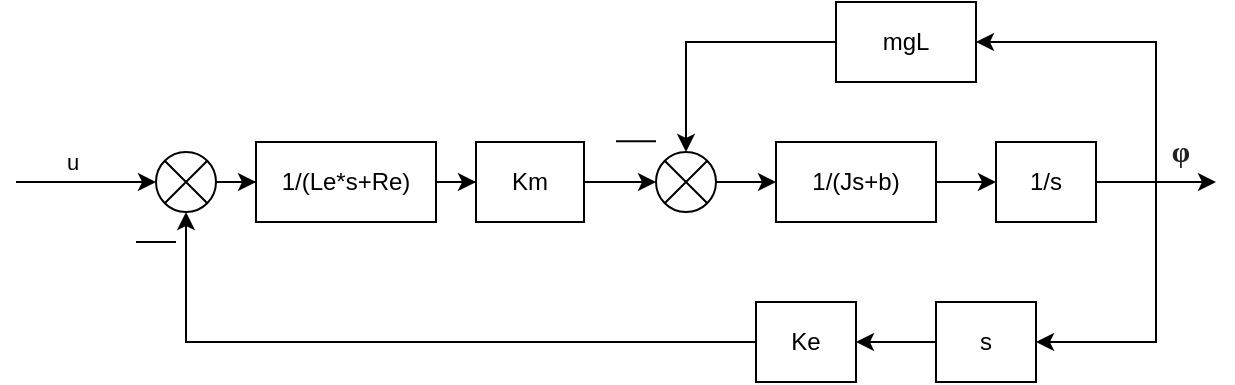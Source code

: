 <mxfile version="24.7.10">
  <diagram name="Страница — 1" id="BIMPoZ7FthZSNeVOD0RZ">
    <mxGraphModel dx="691" dy="403" grid="1" gridSize="10" guides="1" tooltips="1" connect="1" arrows="1" fold="1" page="1" pageScale="1" pageWidth="827" pageHeight="1169" math="0" shadow="0">
      <root>
        <mxCell id="0" />
        <mxCell id="1" parent="0" />
        <mxCell id="19c8bl-oHRU6IFj73Oaz-30" value="" style="group" parent="1" vertex="1" connectable="0">
          <mxGeometry x="130" y="140" width="600" height="190" as="geometry" />
        </mxCell>
        <mxCell id="19c8bl-oHRU6IFj73Oaz-9" value="" style="edgeStyle=orthogonalEdgeStyle;rounded=0;orthogonalLoop=1;jettySize=auto;html=1;" parent="19c8bl-oHRU6IFj73Oaz-30" source="19c8bl-oHRU6IFj73Oaz-1" target="19c8bl-oHRU6IFj73Oaz-8" edge="1">
          <mxGeometry relative="1" as="geometry" />
        </mxCell>
        <mxCell id="19c8bl-oHRU6IFj73Oaz-1" value="1/(Le*s+Re)" style="rounded=0;whiteSpace=wrap;html=1;" parent="19c8bl-oHRU6IFj73Oaz-30" vertex="1">
          <mxGeometry x="120" y="70" width="90" height="40" as="geometry" />
        </mxCell>
        <mxCell id="19c8bl-oHRU6IFj73Oaz-3" value="" style="edgeStyle=orthogonalEdgeStyle;rounded=0;orthogonalLoop=1;jettySize=auto;html=1;" parent="19c8bl-oHRU6IFj73Oaz-30" source="19c8bl-oHRU6IFj73Oaz-2" target="19c8bl-oHRU6IFj73Oaz-1" edge="1">
          <mxGeometry relative="1" as="geometry" />
        </mxCell>
        <mxCell id="19c8bl-oHRU6IFj73Oaz-2" value="" style="shape=sumEllipse;perimeter=ellipsePerimeter;whiteSpace=wrap;html=1;backgroundOutline=1;" parent="19c8bl-oHRU6IFj73Oaz-30" vertex="1">
          <mxGeometry x="70" y="75" width="30" height="30" as="geometry" />
        </mxCell>
        <mxCell id="19c8bl-oHRU6IFj73Oaz-4" value="" style="endArrow=classic;html=1;rounded=0;entryX=0;entryY=0.5;entryDx=0;entryDy=0;" parent="19c8bl-oHRU6IFj73Oaz-30" target="19c8bl-oHRU6IFj73Oaz-2" edge="1">
          <mxGeometry width="50" height="50" relative="1" as="geometry">
            <mxPoint y="90" as="sourcePoint" />
            <mxPoint x="30" y="190" as="targetPoint" />
          </mxGeometry>
        </mxCell>
        <mxCell id="19c8bl-oHRU6IFj73Oaz-7" value="u" style="edgeLabel;html=1;align=center;verticalAlign=middle;resizable=0;points=[];" parent="19c8bl-oHRU6IFj73Oaz-4" vertex="1" connectable="0">
          <mxGeometry x="-0.203" relative="1" as="geometry">
            <mxPoint y="-10" as="offset" />
          </mxGeometry>
        </mxCell>
        <mxCell id="19c8bl-oHRU6IFj73Oaz-11" value="" style="edgeStyle=orthogonalEdgeStyle;rounded=0;orthogonalLoop=1;jettySize=auto;html=1;" parent="19c8bl-oHRU6IFj73Oaz-30" source="19c8bl-oHRU6IFj73Oaz-8" target="19c8bl-oHRU6IFj73Oaz-10" edge="1">
          <mxGeometry relative="1" as="geometry" />
        </mxCell>
        <mxCell id="19c8bl-oHRU6IFj73Oaz-8" value="Km" style="rounded=0;whiteSpace=wrap;html=1;" parent="19c8bl-oHRU6IFj73Oaz-30" vertex="1">
          <mxGeometry x="230" y="70" width="54" height="40" as="geometry" />
        </mxCell>
        <mxCell id="19c8bl-oHRU6IFj73Oaz-13" value="" style="edgeStyle=orthogonalEdgeStyle;rounded=0;orthogonalLoop=1;jettySize=auto;html=1;" parent="19c8bl-oHRU6IFj73Oaz-30" source="19c8bl-oHRU6IFj73Oaz-10" target="19c8bl-oHRU6IFj73Oaz-12" edge="1">
          <mxGeometry relative="1" as="geometry" />
        </mxCell>
        <mxCell id="19c8bl-oHRU6IFj73Oaz-10" value="" style="shape=sumEllipse;perimeter=ellipsePerimeter;whiteSpace=wrap;html=1;backgroundOutline=1;" parent="19c8bl-oHRU6IFj73Oaz-30" vertex="1">
          <mxGeometry x="320" y="75" width="30" height="30" as="geometry" />
        </mxCell>
        <mxCell id="19c8bl-oHRU6IFj73Oaz-15" value="" style="edgeStyle=orthogonalEdgeStyle;rounded=0;orthogonalLoop=1;jettySize=auto;html=1;" parent="19c8bl-oHRU6IFj73Oaz-30" source="19c8bl-oHRU6IFj73Oaz-12" target="19c8bl-oHRU6IFj73Oaz-14" edge="1">
          <mxGeometry relative="1" as="geometry" />
        </mxCell>
        <mxCell id="19c8bl-oHRU6IFj73Oaz-12" value="1/(Js+b)" style="rounded=0;whiteSpace=wrap;html=1;" parent="19c8bl-oHRU6IFj73Oaz-30" vertex="1">
          <mxGeometry x="380" y="70" width="80" height="40" as="geometry" />
        </mxCell>
        <mxCell id="19c8bl-oHRU6IFj73Oaz-14" value="1/s" style="rounded=0;whiteSpace=wrap;html=1;" parent="19c8bl-oHRU6IFj73Oaz-30" vertex="1">
          <mxGeometry x="490" y="70" width="50" height="40" as="geometry" />
        </mxCell>
        <mxCell id="19c8bl-oHRU6IFj73Oaz-18" value="" style="endArrow=classic;html=1;rounded=0;exitX=1;exitY=0.5;exitDx=0;exitDy=0;" parent="19c8bl-oHRU6IFj73Oaz-30" source="19c8bl-oHRU6IFj73Oaz-14" edge="1">
          <mxGeometry width="50" height="50" relative="1" as="geometry">
            <mxPoint x="570" y="90" as="sourcePoint" />
            <mxPoint x="600" y="90" as="targetPoint" />
            <Array as="points">
              <mxPoint x="570" y="90" />
            </Array>
          </mxGeometry>
        </mxCell>
        <mxCell id="19c8bl-oHRU6IFj73Oaz-29" value="&lt;span style=&quot;font-weight: 700; color: rgb(32, 33, 34); font-family: &amp;quot;palatino linotype&amp;quot;, &amp;quot;new athena unicode&amp;quot;, athena, gentium, code2000, serif; font-size: 14.7px; text-align: start; text-wrap: wrap;&quot;&gt;φ&lt;/span&gt;" style="edgeLabel;html=1;align=center;verticalAlign=middle;resizable=0;points=[];" parent="19c8bl-oHRU6IFj73Oaz-18" vertex="1" connectable="0">
          <mxGeometry x="0.389" relative="1" as="geometry">
            <mxPoint y="-15" as="offset" />
          </mxGeometry>
        </mxCell>
        <mxCell id="19c8bl-oHRU6IFj73Oaz-21" style="edgeStyle=orthogonalEdgeStyle;rounded=0;orthogonalLoop=1;jettySize=auto;html=1;entryX=0.5;entryY=0;entryDx=0;entryDy=0;" parent="19c8bl-oHRU6IFj73Oaz-30" source="19c8bl-oHRU6IFj73Oaz-19" target="19c8bl-oHRU6IFj73Oaz-10" edge="1">
          <mxGeometry relative="1" as="geometry" />
        </mxCell>
        <mxCell id="19c8bl-oHRU6IFj73Oaz-19" value="mgL" style="rounded=0;whiteSpace=wrap;html=1;" parent="19c8bl-oHRU6IFj73Oaz-30" vertex="1">
          <mxGeometry x="410" width="70" height="40" as="geometry" />
        </mxCell>
        <mxCell id="19c8bl-oHRU6IFj73Oaz-20" value="" style="endArrow=classic;html=1;rounded=0;entryX=1;entryY=0.5;entryDx=0;entryDy=0;" parent="19c8bl-oHRU6IFj73Oaz-30" target="19c8bl-oHRU6IFj73Oaz-19" edge="1">
          <mxGeometry width="50" height="50" relative="1" as="geometry">
            <mxPoint x="570" y="90" as="sourcePoint" />
            <mxPoint x="620" y="40" as="targetPoint" />
            <Array as="points">
              <mxPoint x="570" y="20" />
            </Array>
          </mxGeometry>
        </mxCell>
        <mxCell id="19c8bl-oHRU6IFj73Oaz-26" value="" style="edgeStyle=orthogonalEdgeStyle;rounded=0;orthogonalLoop=1;jettySize=auto;html=1;" parent="19c8bl-oHRU6IFj73Oaz-30" source="19c8bl-oHRU6IFj73Oaz-22" target="19c8bl-oHRU6IFj73Oaz-25" edge="1">
          <mxGeometry relative="1" as="geometry" />
        </mxCell>
        <mxCell id="19c8bl-oHRU6IFj73Oaz-22" value="s" style="rounded=0;whiteSpace=wrap;html=1;" parent="19c8bl-oHRU6IFj73Oaz-30" vertex="1">
          <mxGeometry x="460" y="150" width="50" height="40" as="geometry" />
        </mxCell>
        <mxCell id="19c8bl-oHRU6IFj73Oaz-23" value="" style="endArrow=classic;html=1;rounded=0;entryX=1;entryY=0.5;entryDx=0;entryDy=0;" parent="19c8bl-oHRU6IFj73Oaz-30" target="19c8bl-oHRU6IFj73Oaz-22" edge="1">
          <mxGeometry width="50" height="50" relative="1" as="geometry">
            <mxPoint x="570" y="90" as="sourcePoint" />
            <mxPoint x="290" y="190" as="targetPoint" />
            <Array as="points">
              <mxPoint x="570" y="170" />
            </Array>
          </mxGeometry>
        </mxCell>
        <mxCell id="19c8bl-oHRU6IFj73Oaz-28" style="edgeStyle=orthogonalEdgeStyle;rounded=0;orthogonalLoop=1;jettySize=auto;html=1;exitX=0;exitY=0.5;exitDx=0;exitDy=0;entryX=0.5;entryY=1;entryDx=0;entryDy=0;" parent="19c8bl-oHRU6IFj73Oaz-30" source="19c8bl-oHRU6IFj73Oaz-25" target="19c8bl-oHRU6IFj73Oaz-2" edge="1">
          <mxGeometry relative="1" as="geometry" />
        </mxCell>
        <mxCell id="19c8bl-oHRU6IFj73Oaz-25" value="Ke" style="rounded=0;whiteSpace=wrap;html=1;" parent="19c8bl-oHRU6IFj73Oaz-30" vertex="1">
          <mxGeometry x="370" y="150" width="50" height="40" as="geometry" />
        </mxCell>
        <mxCell id="19c8bl-oHRU6IFj73Oaz-27" value="" style="endArrow=none;html=1;rounded=0;" parent="19c8bl-oHRU6IFj73Oaz-30" edge="1">
          <mxGeometry width="50" height="50" relative="1" as="geometry">
            <mxPoint x="60" y="120" as="sourcePoint" />
            <mxPoint x="80" y="120" as="targetPoint" />
          </mxGeometry>
        </mxCell>
        <mxCell id="WZuNMeaJZXVKqok76eZe-7" value="" style="endArrow=none;html=1;rounded=0;" edge="1" parent="19c8bl-oHRU6IFj73Oaz-30">
          <mxGeometry width="50" height="50" relative="1" as="geometry">
            <mxPoint x="300" y="69.67" as="sourcePoint" />
            <mxPoint x="320" y="69.67" as="targetPoint" />
          </mxGeometry>
        </mxCell>
      </root>
    </mxGraphModel>
  </diagram>
</mxfile>

